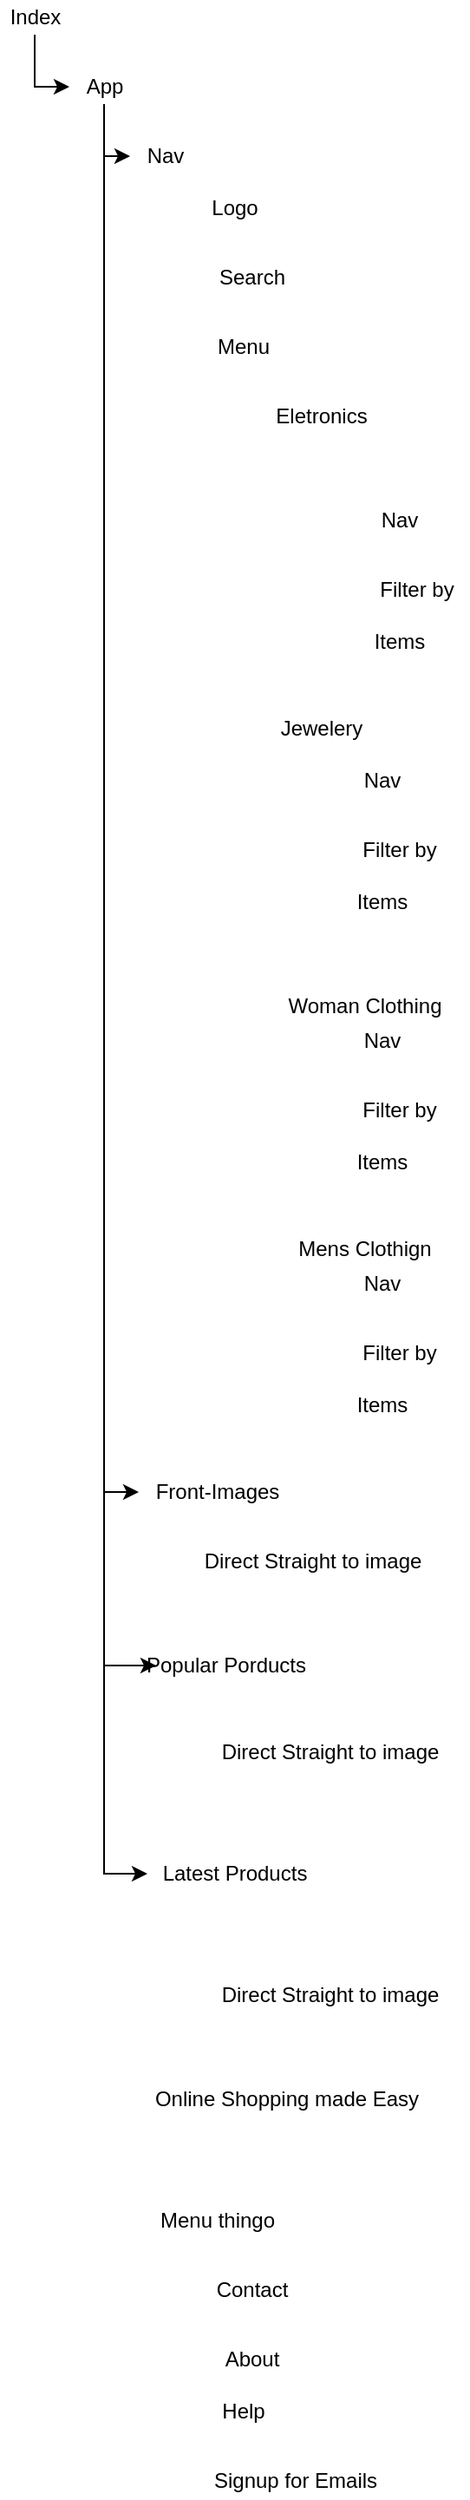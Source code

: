 <mxfile version="14.5.1" type="device"><diagram id="al6gscwJeD7NVNX0C4YU" name="Page-1"><mxGraphModel dx="2372" dy="1750" grid="1" gridSize="10" guides="1" tooltips="1" connect="1" arrows="1" fold="1" page="1" pageScale="1" pageWidth="4681" pageHeight="3300" math="0" shadow="0"><root><mxCell id="0"/><mxCell id="1" parent="0"/><mxCell id="vOR7HMU3HQ_sbrc7ow58-42" style="edgeStyle=orthogonalEdgeStyle;rounded=0;orthogonalLoop=1;jettySize=auto;html=1;entryX=0;entryY=0.5;entryDx=0;entryDy=0;entryPerimeter=0;" edge="1" parent="1" source="vOR7HMU3HQ_sbrc7ow58-1" target="vOR7HMU3HQ_sbrc7ow58-3"><mxGeometry relative="1" as="geometry"/></mxCell><mxCell id="vOR7HMU3HQ_sbrc7ow58-1" value="Index" style="text;html=1;align=center;verticalAlign=middle;resizable=0;points=[];autosize=1;" vertex="1" parent="1"><mxGeometry x="120" y="90" width="40" height="20" as="geometry"/></mxCell><mxCell id="vOR7HMU3HQ_sbrc7ow58-48" style="edgeStyle=orthogonalEdgeStyle;rounded=0;orthogonalLoop=1;jettySize=auto;html=1;" edge="1" parent="1" source="vOR7HMU3HQ_sbrc7ow58-3" target="vOR7HMU3HQ_sbrc7ow58-10"><mxGeometry relative="1" as="geometry"><mxPoint x="180" y="180" as="targetPoint"/><Array as="points"><mxPoint x="180" y="180"/></Array></mxGeometry></mxCell><mxCell id="vOR7HMU3HQ_sbrc7ow58-3" value="App" style="text;html=1;align=center;verticalAlign=middle;resizable=0;points=[];autosize=1;" vertex="1" parent="1"><mxGeometry x="160" y="130" width="40" height="20" as="geometry"/></mxCell><mxCell id="vOR7HMU3HQ_sbrc7ow58-6" value="Eletronics&lt;br&gt;" style="text;html=1;align=center;verticalAlign=middle;resizable=0;points=[];autosize=1;" vertex="1" parent="1"><mxGeometry x="270" y="320" width="70" height="20" as="geometry"/></mxCell><mxCell id="vOR7HMU3HQ_sbrc7ow58-7" value="Jewelery" style="text;html=1;align=center;verticalAlign=middle;resizable=0;points=[];autosize=1;" vertex="1" parent="1"><mxGeometry x="275" y="500" width="60" height="20" as="geometry"/></mxCell><mxCell id="vOR7HMU3HQ_sbrc7ow58-8" value="Mens Clothign&lt;br&gt;" style="text;html=1;align=center;verticalAlign=middle;resizable=0;points=[];autosize=1;" vertex="1" parent="1"><mxGeometry x="285" y="800" width="90" height="20" as="geometry"/></mxCell><mxCell id="vOR7HMU3HQ_sbrc7ow58-9" value="Woman Clothing" style="text;html=1;align=center;verticalAlign=middle;resizable=0;points=[];autosize=1;" vertex="1" parent="1"><mxGeometry x="280" y="660" width="100" height="20" as="geometry"/></mxCell><mxCell id="vOR7HMU3HQ_sbrc7ow58-10" value="Nav" style="text;html=1;align=center;verticalAlign=middle;resizable=0;points=[];autosize=1;" vertex="1" parent="1"><mxGeometry x="195" y="170" width="40" height="20" as="geometry"/></mxCell><mxCell id="vOR7HMU3HQ_sbrc7ow58-11" value="Front-Images" style="text;html=1;align=center;verticalAlign=middle;resizable=0;points=[];autosize=1;" vertex="1" parent="1"><mxGeometry x="200" y="940" width="90" height="20" as="geometry"/></mxCell><mxCell id="vOR7HMU3HQ_sbrc7ow58-12" value="Popular Porducts&lt;br&gt;" style="text;html=1;align=center;verticalAlign=middle;resizable=0;points=[];autosize=1;" vertex="1" parent="1"><mxGeometry x="195" y="1040" width="110" height="20" as="geometry"/></mxCell><mxCell id="vOR7HMU3HQ_sbrc7ow58-13" value="Latest Products" style="text;html=1;align=center;verticalAlign=middle;resizable=0;points=[];autosize=1;" vertex="1" parent="1"><mxGeometry x="205" y="1160" width="100" height="20" as="geometry"/></mxCell><mxCell id="vOR7HMU3HQ_sbrc7ow58-14" value="Menu thingo" style="text;html=1;align=center;verticalAlign=middle;resizable=0;points=[];autosize=1;" vertex="1" parent="1"><mxGeometry x="205" y="1360" width="80" height="20" as="geometry"/></mxCell><mxCell id="vOR7HMU3HQ_sbrc7ow58-15" value="Logo" style="text;html=1;align=center;verticalAlign=middle;resizable=0;points=[];autosize=1;" vertex="1" parent="1"><mxGeometry x="235" y="200" width="40" height="20" as="geometry"/></mxCell><mxCell id="vOR7HMU3HQ_sbrc7ow58-16" value="Search" style="text;html=1;align=center;verticalAlign=middle;resizable=0;points=[];autosize=1;" vertex="1" parent="1"><mxGeometry x="240" y="240" width="50" height="20" as="geometry"/></mxCell><mxCell id="vOR7HMU3HQ_sbrc7ow58-17" value="Menu" style="text;html=1;align=center;verticalAlign=middle;resizable=0;points=[];autosize=1;" vertex="1" parent="1"><mxGeometry x="235" y="280" width="50" height="20" as="geometry"/></mxCell><mxCell id="vOR7HMU3HQ_sbrc7ow58-18" value="Contact" style="text;html=1;align=center;verticalAlign=middle;resizable=0;points=[];autosize=1;" vertex="1" parent="1"><mxGeometry x="235" y="1400" width="60" height="20" as="geometry"/></mxCell><mxCell id="vOR7HMU3HQ_sbrc7ow58-19" value="Online Shopping made Easy" style="text;html=1;align=center;verticalAlign=middle;resizable=0;points=[];autosize=1;" vertex="1" parent="1"><mxGeometry x="200" y="1290" width="170" height="20" as="geometry"/></mxCell><mxCell id="vOR7HMU3HQ_sbrc7ow58-20" value="About" style="text;html=1;align=center;verticalAlign=middle;resizable=0;points=[];autosize=1;" vertex="1" parent="1"><mxGeometry x="240" y="1440" width="50" height="20" as="geometry"/></mxCell><mxCell id="vOR7HMU3HQ_sbrc7ow58-21" value="Help" style="text;html=1;align=center;verticalAlign=middle;resizable=0;points=[];autosize=1;" vertex="1" parent="1"><mxGeometry x="240" y="1470" width="40" height="20" as="geometry"/></mxCell><mxCell id="vOR7HMU3HQ_sbrc7ow58-22" value="Signup for Emails" style="text;html=1;align=center;verticalAlign=middle;resizable=0;points=[];autosize=1;" vertex="1" parent="1"><mxGeometry x="235" y="1510" width="110" height="20" as="geometry"/></mxCell><mxCell id="vOR7HMU3HQ_sbrc7ow58-24" value="Nav" style="text;html=1;align=center;verticalAlign=middle;resizable=0;points=[];autosize=1;" vertex="1" parent="1"><mxGeometry x="330" y="380" width="40" height="20" as="geometry"/></mxCell><mxCell id="vOR7HMU3HQ_sbrc7ow58-26" value="Filter by" style="text;html=1;align=center;verticalAlign=middle;resizable=0;points=[];autosize=1;" vertex="1" parent="1"><mxGeometry x="330" y="420" width="60" height="20" as="geometry"/></mxCell><mxCell id="vOR7HMU3HQ_sbrc7ow58-27" value="Items" style="text;html=1;align=center;verticalAlign=middle;resizable=0;points=[];autosize=1;" vertex="1" parent="1"><mxGeometry x="330" y="450" width="40" height="20" as="geometry"/></mxCell><mxCell id="vOR7HMU3HQ_sbrc7ow58-28" value="Nav" style="text;html=1;align=center;verticalAlign=middle;resizable=0;points=[];autosize=1;" vertex="1" parent="1"><mxGeometry x="320" y="530" width="40" height="20" as="geometry"/></mxCell><mxCell id="vOR7HMU3HQ_sbrc7ow58-29" value="Filter by" style="text;html=1;align=center;verticalAlign=middle;resizable=0;points=[];autosize=1;" vertex="1" parent="1"><mxGeometry x="320" y="570" width="60" height="20" as="geometry"/></mxCell><mxCell id="vOR7HMU3HQ_sbrc7ow58-30" value="Items" style="text;html=1;align=center;verticalAlign=middle;resizable=0;points=[];autosize=1;" vertex="1" parent="1"><mxGeometry x="320" y="600" width="40" height="20" as="geometry"/></mxCell><mxCell id="vOR7HMU3HQ_sbrc7ow58-31" value="Nav" style="text;html=1;align=center;verticalAlign=middle;resizable=0;points=[];autosize=1;" vertex="1" parent="1"><mxGeometry x="320" y="680" width="40" height="20" as="geometry"/></mxCell><mxCell id="vOR7HMU3HQ_sbrc7ow58-32" value="Filter by" style="text;html=1;align=center;verticalAlign=middle;resizable=0;points=[];autosize=1;" vertex="1" parent="1"><mxGeometry x="320" y="720" width="60" height="20" as="geometry"/></mxCell><mxCell id="vOR7HMU3HQ_sbrc7ow58-33" value="Items" style="text;html=1;align=center;verticalAlign=middle;resizable=0;points=[];autosize=1;" vertex="1" parent="1"><mxGeometry x="320" y="750" width="40" height="20" as="geometry"/></mxCell><mxCell id="vOR7HMU3HQ_sbrc7ow58-34" value="Nav" style="text;html=1;align=center;verticalAlign=middle;resizable=0;points=[];autosize=1;" vertex="1" parent="1"><mxGeometry x="320" y="820" width="40" height="20" as="geometry"/></mxCell><mxCell id="vOR7HMU3HQ_sbrc7ow58-35" value="Filter by" style="text;html=1;align=center;verticalAlign=middle;resizable=0;points=[];autosize=1;" vertex="1" parent="1"><mxGeometry x="320" y="860" width="60" height="20" as="geometry"/></mxCell><mxCell id="vOR7HMU3HQ_sbrc7ow58-36" value="Items" style="text;html=1;align=center;verticalAlign=middle;resizable=0;points=[];autosize=1;" vertex="1" parent="1"><mxGeometry x="320" y="890" width="40" height="20" as="geometry"/></mxCell><mxCell id="vOR7HMU3HQ_sbrc7ow58-37" value="Direct Straight to image" style="text;html=1;align=center;verticalAlign=middle;resizable=0;points=[];autosize=1;" vertex="1" parent="1"><mxGeometry x="230" y="980" width="140" height="20" as="geometry"/></mxCell><mxCell id="vOR7HMU3HQ_sbrc7ow58-38" value="Direct Straight to image" style="text;html=1;align=center;verticalAlign=middle;resizable=0;points=[];autosize=1;" vertex="1" parent="1"><mxGeometry x="240" y="1090" width="140" height="20" as="geometry"/></mxCell><mxCell id="vOR7HMU3HQ_sbrc7ow58-39" value="Direct Straight to image" style="text;html=1;align=center;verticalAlign=middle;resizable=0;points=[];autosize=1;" vertex="1" parent="1"><mxGeometry x="240" y="1230" width="140" height="20" as="geometry"/></mxCell><mxCell id="vOR7HMU3HQ_sbrc7ow58-49" style="edgeStyle=orthogonalEdgeStyle;rounded=0;orthogonalLoop=1;jettySize=auto;html=1;" edge="1" parent="1" target="vOR7HMU3HQ_sbrc7ow58-11"><mxGeometry relative="1" as="geometry"><mxPoint x="195" y="960" as="targetPoint"/><mxPoint x="180" y="150" as="sourcePoint"/><Array as="points"><mxPoint x="180" y="950"/></Array></mxGeometry></mxCell><mxCell id="vOR7HMU3HQ_sbrc7ow58-50" style="edgeStyle=orthogonalEdgeStyle;rounded=0;orthogonalLoop=1;jettySize=auto;html=1;" edge="1" parent="1"><mxGeometry relative="1" as="geometry"><mxPoint x="210" y="1050" as="targetPoint"/><mxPoint x="180" y="160" as="sourcePoint"/><Array as="points"><mxPoint x="180" y="160"/><mxPoint x="180" y="1050"/><mxPoint x="210" y="1050"/></Array></mxGeometry></mxCell><mxCell id="vOR7HMU3HQ_sbrc7ow58-52" style="edgeStyle=orthogonalEdgeStyle;rounded=0;orthogonalLoop=1;jettySize=auto;html=1;" edge="1" parent="1" target="vOR7HMU3HQ_sbrc7ow58-13"><mxGeometry relative="1" as="geometry"><mxPoint x="200" y="1170" as="targetPoint"/><mxPoint x="180" y="160" as="sourcePoint"/><Array as="points"><mxPoint x="180" y="160"/><mxPoint x="180" y="1170"/></Array></mxGeometry></mxCell></root></mxGraphModel></diagram></mxfile>